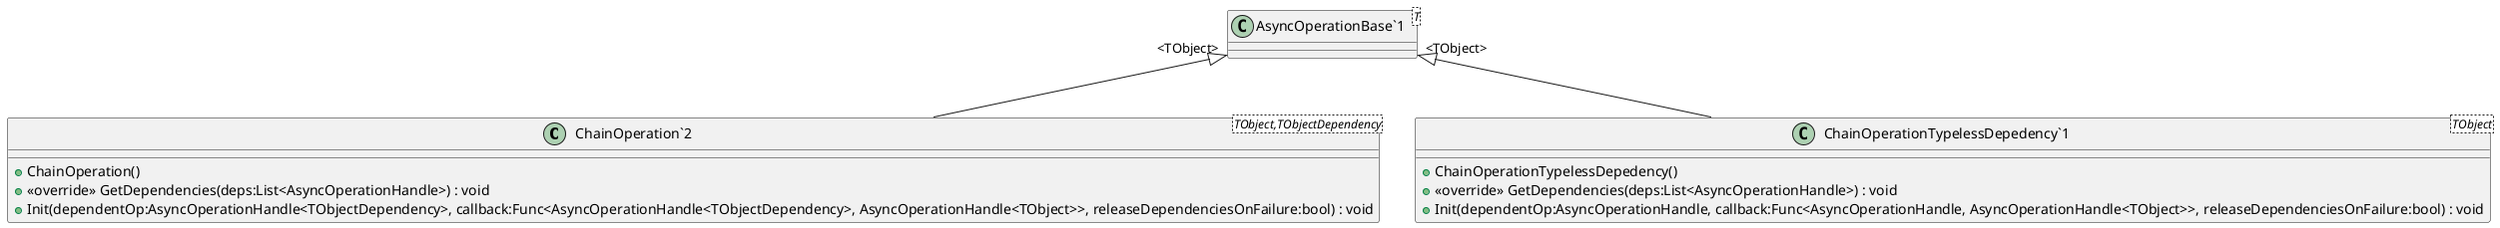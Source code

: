 @startuml
class "ChainOperation`2"<TObject,TObjectDependency> {
    + ChainOperation()
    + <<override>> GetDependencies(deps:List<AsyncOperationHandle>) : void
    + Init(dependentOp:AsyncOperationHandle<TObjectDependency>, callback:Func<AsyncOperationHandle<TObjectDependency>, AsyncOperationHandle<TObject>>, releaseDependenciesOnFailure:bool) : void
}
class "ChainOperationTypelessDepedency`1"<TObject> {
    + ChainOperationTypelessDepedency()
    + <<override>> GetDependencies(deps:List<AsyncOperationHandle>) : void
    + Init(dependentOp:AsyncOperationHandle, callback:Func<AsyncOperationHandle, AsyncOperationHandle<TObject>>, releaseDependenciesOnFailure:bool) : void
}
class "AsyncOperationBase`1"<T> {
}
"AsyncOperationBase`1" "<TObject>" <|-- "ChainOperation`2"
"AsyncOperationBase`1" "<TObject>" <|-- "ChainOperationTypelessDepedency`1"
@enduml
